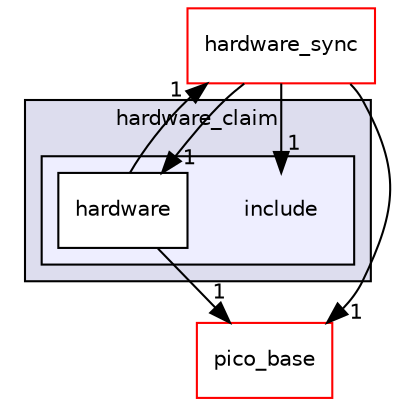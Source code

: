 digraph "hardware_claim/include" {
  compound=true
  node [ fontsize="10", fontname="Helvetica"];
  edge [ labelfontsize="10", labelfontname="Helvetica"];
  subgraph clusterdir_d15b2aa8e1621cef9dbcedcfffb30689 {
    graph [ bgcolor="#ddddee", pencolor="black", label="hardware_claim" fontname="Helvetica", fontsize="10", URL="dir_d15b2aa8e1621cef9dbcedcfffb30689.html"]
  subgraph clusterdir_c65902dc7f291c1b1b086aca6ffff22e {
    graph [ bgcolor="#eeeeff", pencolor="black", label="" URL="dir_c65902dc7f291c1b1b086aca6ffff22e.html"];
    dir_c65902dc7f291c1b1b086aca6ffff22e [shape=plaintext label="include"];
    dir_7e256f24dcbcdf56ef037a203c5c6608 [shape=box label="hardware" color="black" fillcolor="white" style="filled" URL="dir_7e256f24dcbcdf56ef037a203c5c6608.html"];
  }
  }
  dir_ee4ba4c32933fd9d1c9bce216e67756d [shape=box label="pico_base" fillcolor="white" style="filled" color="red" URL="dir_ee4ba4c32933fd9d1c9bce216e67756d.html"];
  dir_992bccbfc838886b69a13f304f758bbd [shape=box label="hardware_sync" fillcolor="white" style="filled" color="red" URL="dir_992bccbfc838886b69a13f304f758bbd.html"];
  dir_7e256f24dcbcdf56ef037a203c5c6608->dir_ee4ba4c32933fd9d1c9bce216e67756d [headlabel="1", labeldistance=1.5 headhref="dir_000064_000007.html"];
  dir_7e256f24dcbcdf56ef037a203c5c6608->dir_992bccbfc838886b69a13f304f758bbd [headlabel="1", labeldistance=1.5 headhref="dir_000064_000032.html"];
  dir_992bccbfc838886b69a13f304f758bbd->dir_ee4ba4c32933fd9d1c9bce216e67756d [headlabel="1", labeldistance=1.5 headhref="dir_000032_000007.html"];
  dir_992bccbfc838886b69a13f304f758bbd->dir_7e256f24dcbcdf56ef037a203c5c6608 [headlabel="1", labeldistance=1.5 headhref="dir_000032_000064.html"];
  dir_992bccbfc838886b69a13f304f758bbd->dir_c65902dc7f291c1b1b086aca6ffff22e [headlabel="1", labeldistance=1.5 headhref="dir_000032_000063.html"];
}
